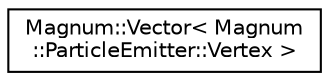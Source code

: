 digraph "圖形化之類別階層"
{
  edge [fontname="Helvetica",fontsize="10",labelfontname="Helvetica",labelfontsize="10"];
  node [fontname="Helvetica",fontsize="10",shape=record];
  rankdir="LR";
  Node1 [label="Magnum::Vector\< Magnum\l::ParticleEmitter::Vertex \>",height=0.2,width=0.4,color="black", fillcolor="white", style="filled",URL="$class_magnum_1_1_vector.html"];
}
